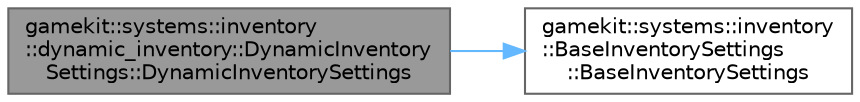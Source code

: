 digraph "gamekit::systems::inventory::dynamic_inventory::DynamicInventorySettings::DynamicInventorySettings"
{
 // LATEX_PDF_SIZE
  bgcolor="transparent";
  edge [fontname=Helvetica,fontsize=10,labelfontname=Helvetica,labelfontsize=10];
  node [fontname=Helvetica,fontsize=10,shape=box,height=0.2,width=0.4];
  rankdir="LR";
  Node1 [id="Node000001",label="gamekit::systems::inventory\l::dynamic_inventory::DynamicInventory\lSettings::DynamicInventorySettings",height=0.2,width=0.4,color="gray40", fillcolor="grey60", style="filled", fontcolor="black",tooltip="Constructs a DynamicInventorySettings instance."];
  Node1 -> Node2 [id="edge1_Node000001_Node000002",color="steelblue1",style="solid",tooltip=" "];
  Node2 [id="Node000002",label="gamekit::systems::inventory\l::BaseInventorySettings\l::BaseInventorySettings",height=0.2,width=0.4,color="grey40", fillcolor="white", style="filled",URL="$d9/dcf/classgamekit_1_1systems_1_1inventory_1_1_base_inventory_settings.html#abc8c0d17ac69e99ca7bbb0ee9b68f2c0",tooltip="Constructs a BaseInventorySettings instance."];
}
